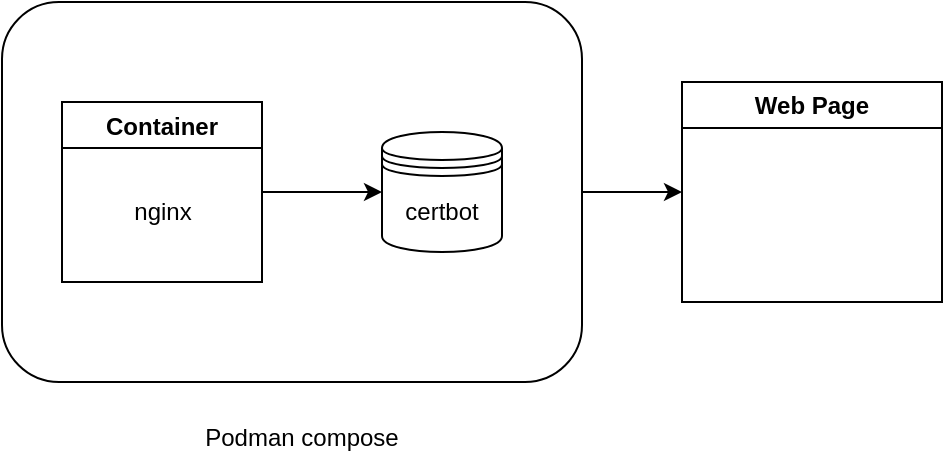 <mxfile version="24.4.8" type="github">
  <diagram name="Page-1" id="1jpkCRX16hjmeSiLWtBs">
    <mxGraphModel dx="1434" dy="754" grid="1" gridSize="10" guides="1" tooltips="1" connect="1" arrows="1" fold="1" page="1" pageScale="1" pageWidth="1100" pageHeight="850" math="0" shadow="0">
      <root>
        <mxCell id="0" />
        <mxCell id="1" parent="0" />
        <mxCell id="JCPrWBakVLXpnN9H-Ezp-8" style="edgeStyle=orthogonalEdgeStyle;rounded=0;orthogonalLoop=1;jettySize=auto;html=1;exitX=1;exitY=0.5;exitDx=0;exitDy=0;entryX=0;entryY=0.5;entryDx=0;entryDy=0;" edge="1" parent="1" source="JCPrWBakVLXpnN9H-Ezp-1" target="JCPrWBakVLXpnN9H-Ezp-7">
          <mxGeometry relative="1" as="geometry" />
        </mxCell>
        <mxCell id="JCPrWBakVLXpnN9H-Ezp-1" value="" style="rounded=1;whiteSpace=wrap;html=1;" vertex="1" parent="1">
          <mxGeometry x="480" y="200" width="290" height="190" as="geometry" />
        </mxCell>
        <mxCell id="JCPrWBakVLXpnN9H-Ezp-5" style="edgeStyle=orthogonalEdgeStyle;rounded=0;orthogonalLoop=1;jettySize=auto;html=1;exitX=1;exitY=0.5;exitDx=0;exitDy=0;" edge="1" parent="1" source="JCPrWBakVLXpnN9H-Ezp-2" target="JCPrWBakVLXpnN9H-Ezp-4">
          <mxGeometry relative="1" as="geometry" />
        </mxCell>
        <mxCell id="JCPrWBakVLXpnN9H-Ezp-2" value="Container" style="swimlane;" vertex="1" parent="1">
          <mxGeometry x="510" y="250" width="100" height="90" as="geometry" />
        </mxCell>
        <mxCell id="JCPrWBakVLXpnN9H-Ezp-3" value="nginx" style="text;html=1;align=center;verticalAlign=middle;resizable=0;points=[];autosize=1;strokeColor=none;fillColor=none;" vertex="1" parent="JCPrWBakVLXpnN9H-Ezp-2">
          <mxGeometry x="25" y="40" width="50" height="30" as="geometry" />
        </mxCell>
        <mxCell id="JCPrWBakVLXpnN9H-Ezp-4" value="certbot" style="shape=datastore;whiteSpace=wrap;html=1;" vertex="1" parent="1">
          <mxGeometry x="670" y="265" width="60" height="60" as="geometry" />
        </mxCell>
        <UserObject label="Podman compose" placeholders="1" name="Variable" id="JCPrWBakVLXpnN9H-Ezp-6">
          <mxCell style="text;html=1;strokeColor=none;fillColor=none;align=center;verticalAlign=middle;whiteSpace=wrap;overflow=hidden;" vertex="1" parent="1">
            <mxGeometry x="580" y="405" width="100" height="25" as="geometry" />
          </mxCell>
        </UserObject>
        <mxCell id="JCPrWBakVLXpnN9H-Ezp-7" value="Web Page" style="swimlane;whiteSpace=wrap;html=1;" vertex="1" parent="1">
          <mxGeometry x="820" y="240" width="130" height="110" as="geometry" />
        </mxCell>
      </root>
    </mxGraphModel>
  </diagram>
</mxfile>
